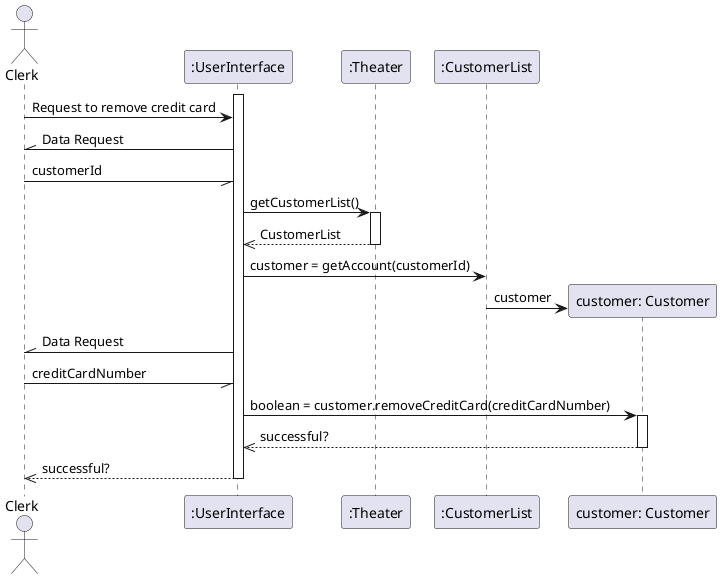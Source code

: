@startuml
actor Clerk

activate ":UserInterface"
Clerk -> ":UserInterface" : Request to remove credit card
Clerk //- ":UserInterface": Data Request
Clerk -// ":UserInterface": customerId

":UserInterface" -> ":Theater" : getCustomerList()
activate ":Theater"
":Theater" -->> ":UserInterface": CustomerList
deactivate ":Theater"
":UserInterface" -> ":CustomerList": customer = getAccount(customerId)
create "customer: Customer"
":CustomerList" -> "customer: Customer": customer
Clerk //- ":UserInterface": Data Request
Clerk -// ":UserInterface": creditCardNumber
":UserInterface" -> "customer: Customer" : boolean = customer.removeCreditCard(creditCardNumber)
activate "customer: Customer"
"customer: Customer" -->> ":UserInterface" : successful?
deactivate "customer: Customer"
deactivate ":CustomerList"
":UserInterface" -->> Clerk : successful?
deactivate ":UserInterface"
@enduml